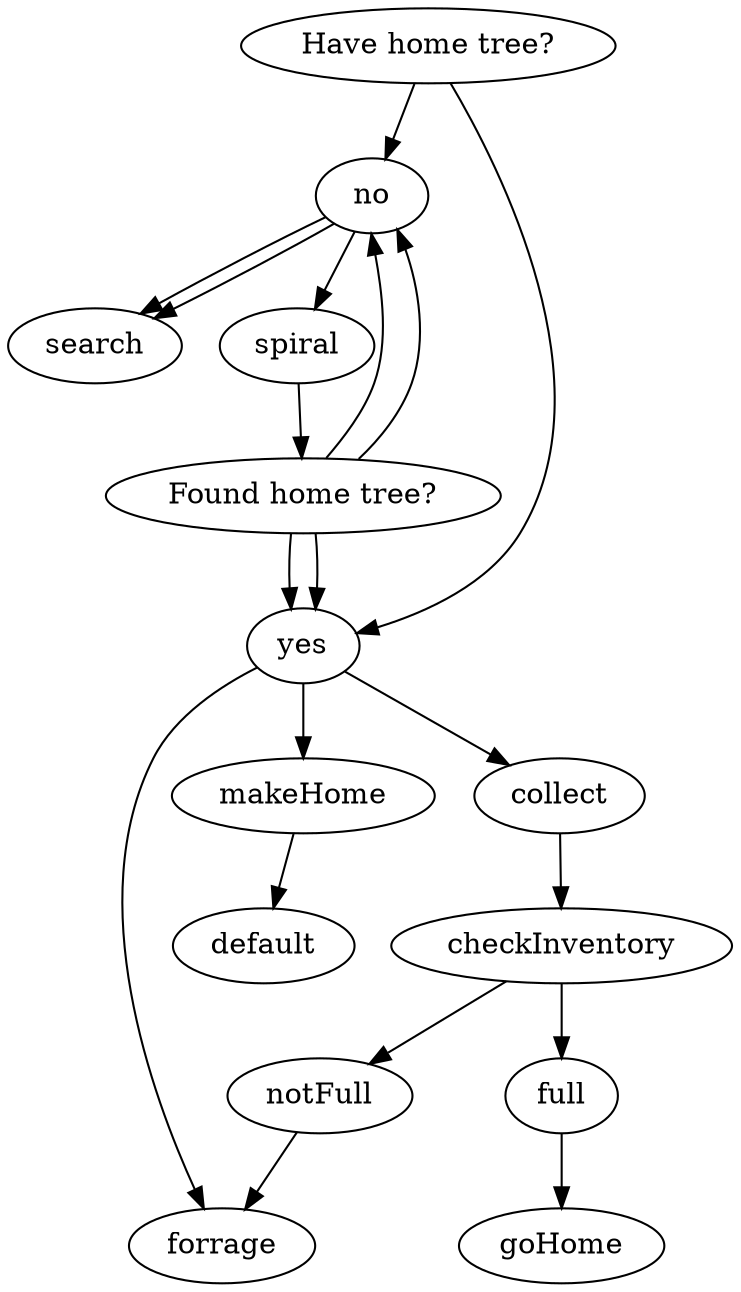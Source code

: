digraph squirrel {
	subgraph default {
		home [label="Have home tree?"];
		home -> no -> search;
		home -> yes -> forrage;
	}

	subgraph search {
		found [label="Found home tree?"];
		found -> no -> search;
		found -> yes -> makeHome -> default;
	}

	subgraph forrage {
		spiral -> found;
		found -> yes -> collect -> checkInventory;
		found -> no -> spiral;
		checkInventory -> full -> goHome;
		checkInventory -> notFull -> forrage;
	}
}